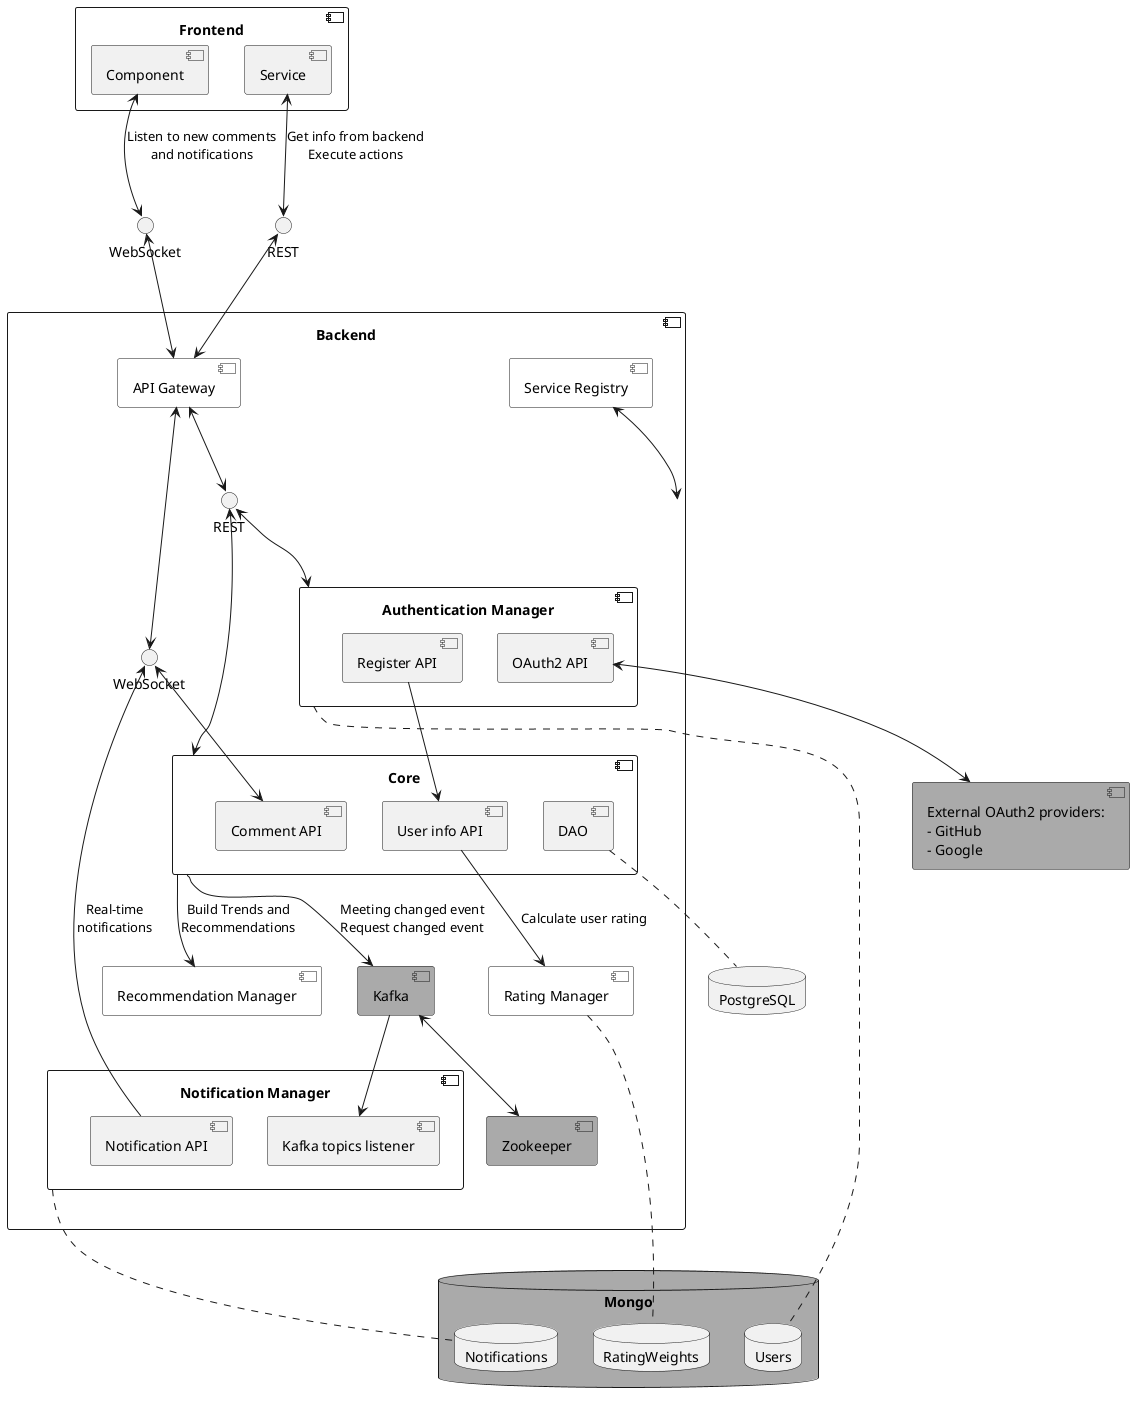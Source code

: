 @startuml

component Frontend {
    [Component]
    [Service]
}

interface REST
interface WebSocket

component Backend {
    component Core as core {
        [DAO]
        [User info API] as userAPI
        [Comment API] as commAPI
    }
    component "Rating Manager" as ratman #white {
    }

    component "Recommendation Manager" as recman #white {
    }

    component "Notification Manager" as notman {
        [Kafka topics listener]
        [Notification API] as notAPI
    }

    component "API Gateway" as APG #white
    component "Service Registry" as SR #white
    component Kafka as kafka #AAA
    component Zookeeper as zoo #AAA

    component "Authentication Manager" as autman {
        [Register API] as regAPI
        [OAuth2 API]
    }

    interface WebSocket as WSBE
    interface REST as RESTBE
}

component oauth2  #AAA  [
External OAuth2 providers:
- GitHub
- Google
]

database PostgreSQL
database Mongo #AAA {
    database Notifications
    database RatingWeights
    database Users
}

[DAO] .. PostgreSQL
ratman .. RatingWeights
notman .. Notifications
autman .. Users


[Service] <--> REST: Get info from backend\nExecute actions
REST <--> APG

[Component] <--> WebSocket: Listen to new comments\nand notifications
WebSocket <--> APG
APG <--> WSBE
APG <--> RESTBE
notAPI --> WSBE: Real-time\nnotifications
WSBE <--> commAPI

kafka --> [Kafka topics listener]
core --> kafka: Meeting changed event\nRequest changed event

RESTBE <--> core
RESTBE <--> autman
core --> recman: Build Trends and\nRecommendations
userAPI --> ratman: Calculate user rating
regAPI --> userAPI
[OAuth2 API] <--> oauth2
SR <--> Backend
kafka <--> zoo
@enduml